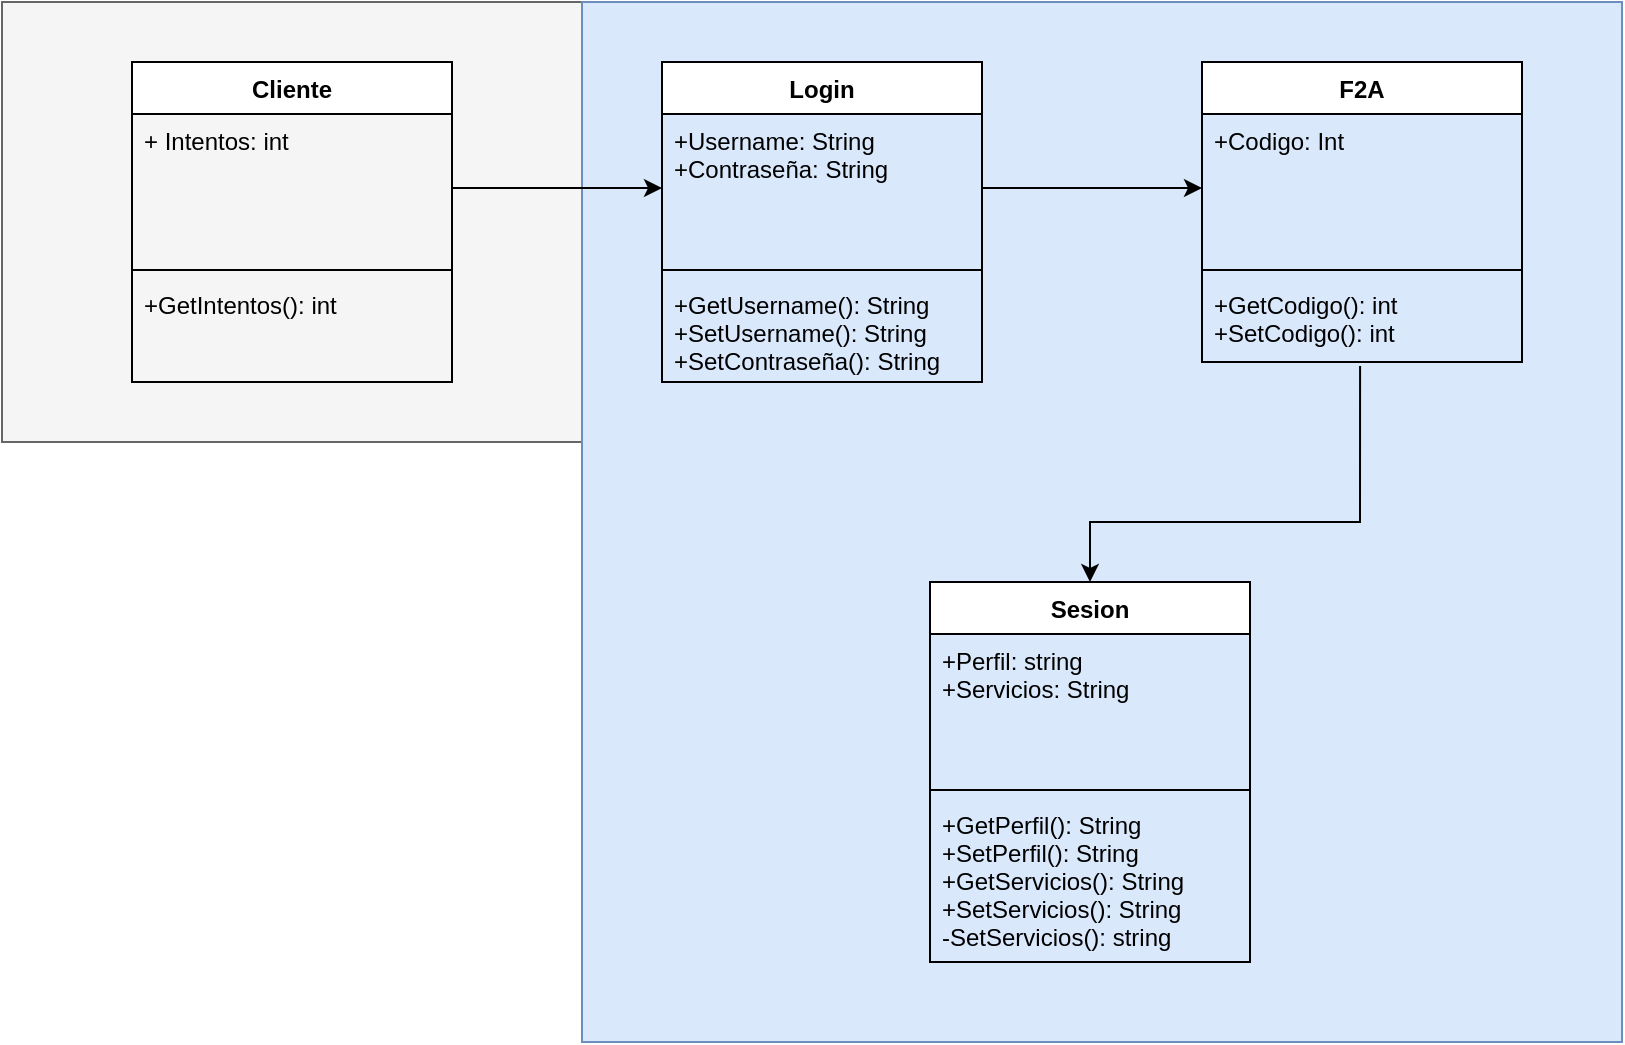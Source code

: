 <mxfile version="20.0.4" type="device"><diagram id="ScL5pr8csO_Kxq1zf6a0" name="Page-1"><mxGraphModel dx="2249" dy="702" grid="1" gridSize="10" guides="1" tooltips="1" connect="1" arrows="1" fold="1" page="1" pageScale="1" pageWidth="827" pageHeight="1169" math="0" shadow="0"><root><mxCell id="0"/><mxCell id="1" parent="0"/><mxCell id="Sjl4ETfg8eAHaUqLsRey-35" value="" style="rounded=0;whiteSpace=wrap;html=1;fillColor=#f5f5f5;fontColor=#333333;strokeColor=#666666;" vertex="1" parent="1"><mxGeometry x="-210" y="40" width="290" height="220" as="geometry"/></mxCell><mxCell id="Sjl4ETfg8eAHaUqLsRey-2" value="" style="whiteSpace=wrap;html=1;aspect=fixed;fillColor=#dae8fc;strokeColor=#6c8ebf;" vertex="1" parent="1"><mxGeometry x="80" y="40" width="520" height="520" as="geometry"/></mxCell><mxCell id="Sjl4ETfg8eAHaUqLsRey-19" value="Cliente" style="swimlane;fontStyle=1;align=center;verticalAlign=top;childLayout=stackLayout;horizontal=1;startSize=26;horizontalStack=0;resizeParent=1;resizeParentMax=0;resizeLast=0;collapsible=1;marginBottom=0;" vertex="1" parent="1"><mxGeometry x="-145" y="70" width="160" height="160" as="geometry"/></mxCell><mxCell id="Sjl4ETfg8eAHaUqLsRey-20" value="+ Intentos: int&#10;" style="text;strokeColor=none;fillColor=none;align=left;verticalAlign=top;spacingLeft=4;spacingRight=4;overflow=hidden;rotatable=0;points=[[0,0.5],[1,0.5]];portConstraint=eastwest;" vertex="1" parent="Sjl4ETfg8eAHaUqLsRey-19"><mxGeometry y="26" width="160" height="74" as="geometry"/></mxCell><mxCell id="Sjl4ETfg8eAHaUqLsRey-21" value="" style="line;strokeWidth=1;fillColor=none;align=left;verticalAlign=middle;spacingTop=-1;spacingLeft=3;spacingRight=3;rotatable=0;labelPosition=right;points=[];portConstraint=eastwest;" vertex="1" parent="Sjl4ETfg8eAHaUqLsRey-19"><mxGeometry y="100" width="160" height="8" as="geometry"/></mxCell><mxCell id="Sjl4ETfg8eAHaUqLsRey-22" value="+GetIntentos(): int&#10;" style="text;strokeColor=none;fillColor=none;align=left;verticalAlign=top;spacingLeft=4;spacingRight=4;overflow=hidden;rotatable=0;points=[[0,0.5],[1,0.5]];portConstraint=eastwest;" vertex="1" parent="Sjl4ETfg8eAHaUqLsRey-19"><mxGeometry y="108" width="160" height="52" as="geometry"/></mxCell><mxCell id="Sjl4ETfg8eAHaUqLsRey-23" value="Login" style="swimlane;fontStyle=1;align=center;verticalAlign=top;childLayout=stackLayout;horizontal=1;startSize=26;horizontalStack=0;resizeParent=1;resizeParentMax=0;resizeLast=0;collapsible=1;marginBottom=0;" vertex="1" parent="1"><mxGeometry x="120" y="70" width="160" height="160" as="geometry"/></mxCell><mxCell id="Sjl4ETfg8eAHaUqLsRey-24" value="+Username: String&#10;+Contraseña: String&#10;" style="text;strokeColor=none;fillColor=none;align=left;verticalAlign=top;spacingLeft=4;spacingRight=4;overflow=hidden;rotatable=0;points=[[0,0.5],[1,0.5]];portConstraint=eastwest;" vertex="1" parent="Sjl4ETfg8eAHaUqLsRey-23"><mxGeometry y="26" width="160" height="74" as="geometry"/></mxCell><mxCell id="Sjl4ETfg8eAHaUqLsRey-25" value="" style="line;strokeWidth=1;fillColor=none;align=left;verticalAlign=middle;spacingTop=-1;spacingLeft=3;spacingRight=3;rotatable=0;labelPosition=right;points=[];portConstraint=eastwest;" vertex="1" parent="Sjl4ETfg8eAHaUqLsRey-23"><mxGeometry y="100" width="160" height="8" as="geometry"/></mxCell><mxCell id="Sjl4ETfg8eAHaUqLsRey-26" value="+GetUsername(): String&#10;+SetUsername(): String&#10;+SetContraseña(): String" style="text;strokeColor=none;fillColor=none;align=left;verticalAlign=top;spacingLeft=4;spacingRight=4;overflow=hidden;rotatable=0;points=[[0,0.5],[1,0.5]];portConstraint=eastwest;" vertex="1" parent="Sjl4ETfg8eAHaUqLsRey-23"><mxGeometry y="108" width="160" height="52" as="geometry"/></mxCell><mxCell id="Sjl4ETfg8eAHaUqLsRey-31" value="F2A" style="swimlane;fontStyle=1;align=center;verticalAlign=top;childLayout=stackLayout;horizontal=1;startSize=26;horizontalStack=0;resizeParent=1;resizeParentMax=0;resizeLast=0;collapsible=1;marginBottom=0;" vertex="1" parent="1"><mxGeometry x="390" y="70" width="160" height="150" as="geometry"/></mxCell><mxCell id="Sjl4ETfg8eAHaUqLsRey-32" value="+Codigo: Int" style="text;strokeColor=none;fillColor=none;align=left;verticalAlign=top;spacingLeft=4;spacingRight=4;overflow=hidden;rotatable=0;points=[[0,0.5],[1,0.5]];portConstraint=eastwest;" vertex="1" parent="Sjl4ETfg8eAHaUqLsRey-31"><mxGeometry y="26" width="160" height="74" as="geometry"/></mxCell><mxCell id="Sjl4ETfg8eAHaUqLsRey-33" value="" style="line;strokeWidth=1;fillColor=none;align=left;verticalAlign=middle;spacingTop=-1;spacingLeft=3;spacingRight=3;rotatable=0;labelPosition=right;points=[];portConstraint=eastwest;" vertex="1" parent="Sjl4ETfg8eAHaUqLsRey-31"><mxGeometry y="100" width="160" height="8" as="geometry"/></mxCell><mxCell id="Sjl4ETfg8eAHaUqLsRey-34" value="+GetCodigo(): int&#10;+SetCodigo(): int" style="text;strokeColor=none;fillColor=none;align=left;verticalAlign=top;spacingLeft=4;spacingRight=4;overflow=hidden;rotatable=0;points=[[0,0.5],[1,0.5]];portConstraint=eastwest;" vertex="1" parent="Sjl4ETfg8eAHaUqLsRey-31"><mxGeometry y="108" width="160" height="42" as="geometry"/></mxCell><mxCell id="Sjl4ETfg8eAHaUqLsRey-36" value="Sesion" style="swimlane;fontStyle=1;align=center;verticalAlign=top;childLayout=stackLayout;horizontal=1;startSize=26;horizontalStack=0;resizeParent=1;resizeParentMax=0;resizeLast=0;collapsible=1;marginBottom=0;" vertex="1" parent="1"><mxGeometry x="254" y="330" width="160" height="190" as="geometry"/></mxCell><mxCell id="Sjl4ETfg8eAHaUqLsRey-37" value="+Perfil: string&#10;+Servicios: String" style="text;strokeColor=none;fillColor=none;align=left;verticalAlign=top;spacingLeft=4;spacingRight=4;overflow=hidden;rotatable=0;points=[[0,0.5],[1,0.5]];portConstraint=eastwest;" vertex="1" parent="Sjl4ETfg8eAHaUqLsRey-36"><mxGeometry y="26" width="160" height="74" as="geometry"/></mxCell><mxCell id="Sjl4ETfg8eAHaUqLsRey-38" value="" style="line;strokeWidth=1;fillColor=none;align=left;verticalAlign=middle;spacingTop=-1;spacingLeft=3;spacingRight=3;rotatable=0;labelPosition=right;points=[];portConstraint=eastwest;" vertex="1" parent="Sjl4ETfg8eAHaUqLsRey-36"><mxGeometry y="100" width="160" height="8" as="geometry"/></mxCell><mxCell id="Sjl4ETfg8eAHaUqLsRey-39" value="+GetPerfil(): String&#10;+SetPerfil(): String&#10;+GetServicios(): String&#10;+SetServicios(): String&#10;-SetServicios(): string" style="text;strokeColor=none;fillColor=none;align=left;verticalAlign=top;spacingLeft=4;spacingRight=4;overflow=hidden;rotatable=0;points=[[0,0.5],[1,0.5]];portConstraint=eastwest;" vertex="1" parent="Sjl4ETfg8eAHaUqLsRey-36"><mxGeometry y="108" width="160" height="82" as="geometry"/></mxCell><mxCell id="Sjl4ETfg8eAHaUqLsRey-40" value="" style="endArrow=classic;html=1;rounded=0;exitX=1;exitY=0.5;exitDx=0;exitDy=0;entryX=0;entryY=0.5;entryDx=0;entryDy=0;" edge="1" parent="1" source="Sjl4ETfg8eAHaUqLsRey-20" target="Sjl4ETfg8eAHaUqLsRey-24"><mxGeometry width="50" height="50" relative="1" as="geometry"><mxPoint x="390" y="320" as="sourcePoint"/><mxPoint x="440" y="270" as="targetPoint"/></mxGeometry></mxCell><mxCell id="Sjl4ETfg8eAHaUqLsRey-41" value="" style="endArrow=classic;html=1;rounded=0;exitX=1;exitY=0.5;exitDx=0;exitDy=0;entryX=0;entryY=0.5;entryDx=0;entryDy=0;" edge="1" parent="1" source="Sjl4ETfg8eAHaUqLsRey-24" target="Sjl4ETfg8eAHaUqLsRey-32"><mxGeometry width="50" height="50" relative="1" as="geometry"><mxPoint x="300" y="140" as="sourcePoint"/><mxPoint x="405" y="140" as="targetPoint"/></mxGeometry></mxCell><mxCell id="Sjl4ETfg8eAHaUqLsRey-42" value="" style="endArrow=classic;html=1;rounded=0;entryX=0.5;entryY=0;entryDx=0;entryDy=0;exitX=0.494;exitY=1.048;exitDx=0;exitDy=0;exitPerimeter=0;" edge="1" parent="1" source="Sjl4ETfg8eAHaUqLsRey-34" target="Sjl4ETfg8eAHaUqLsRey-36"><mxGeometry width="50" height="50" relative="1" as="geometry"><mxPoint x="730" y="350" as="sourcePoint"/><mxPoint x="400" y="143" as="targetPoint"/><Array as="points"><mxPoint x="469" y="300"/><mxPoint x="334" y="300"/></Array></mxGeometry></mxCell></root></mxGraphModel></diagram></mxfile>